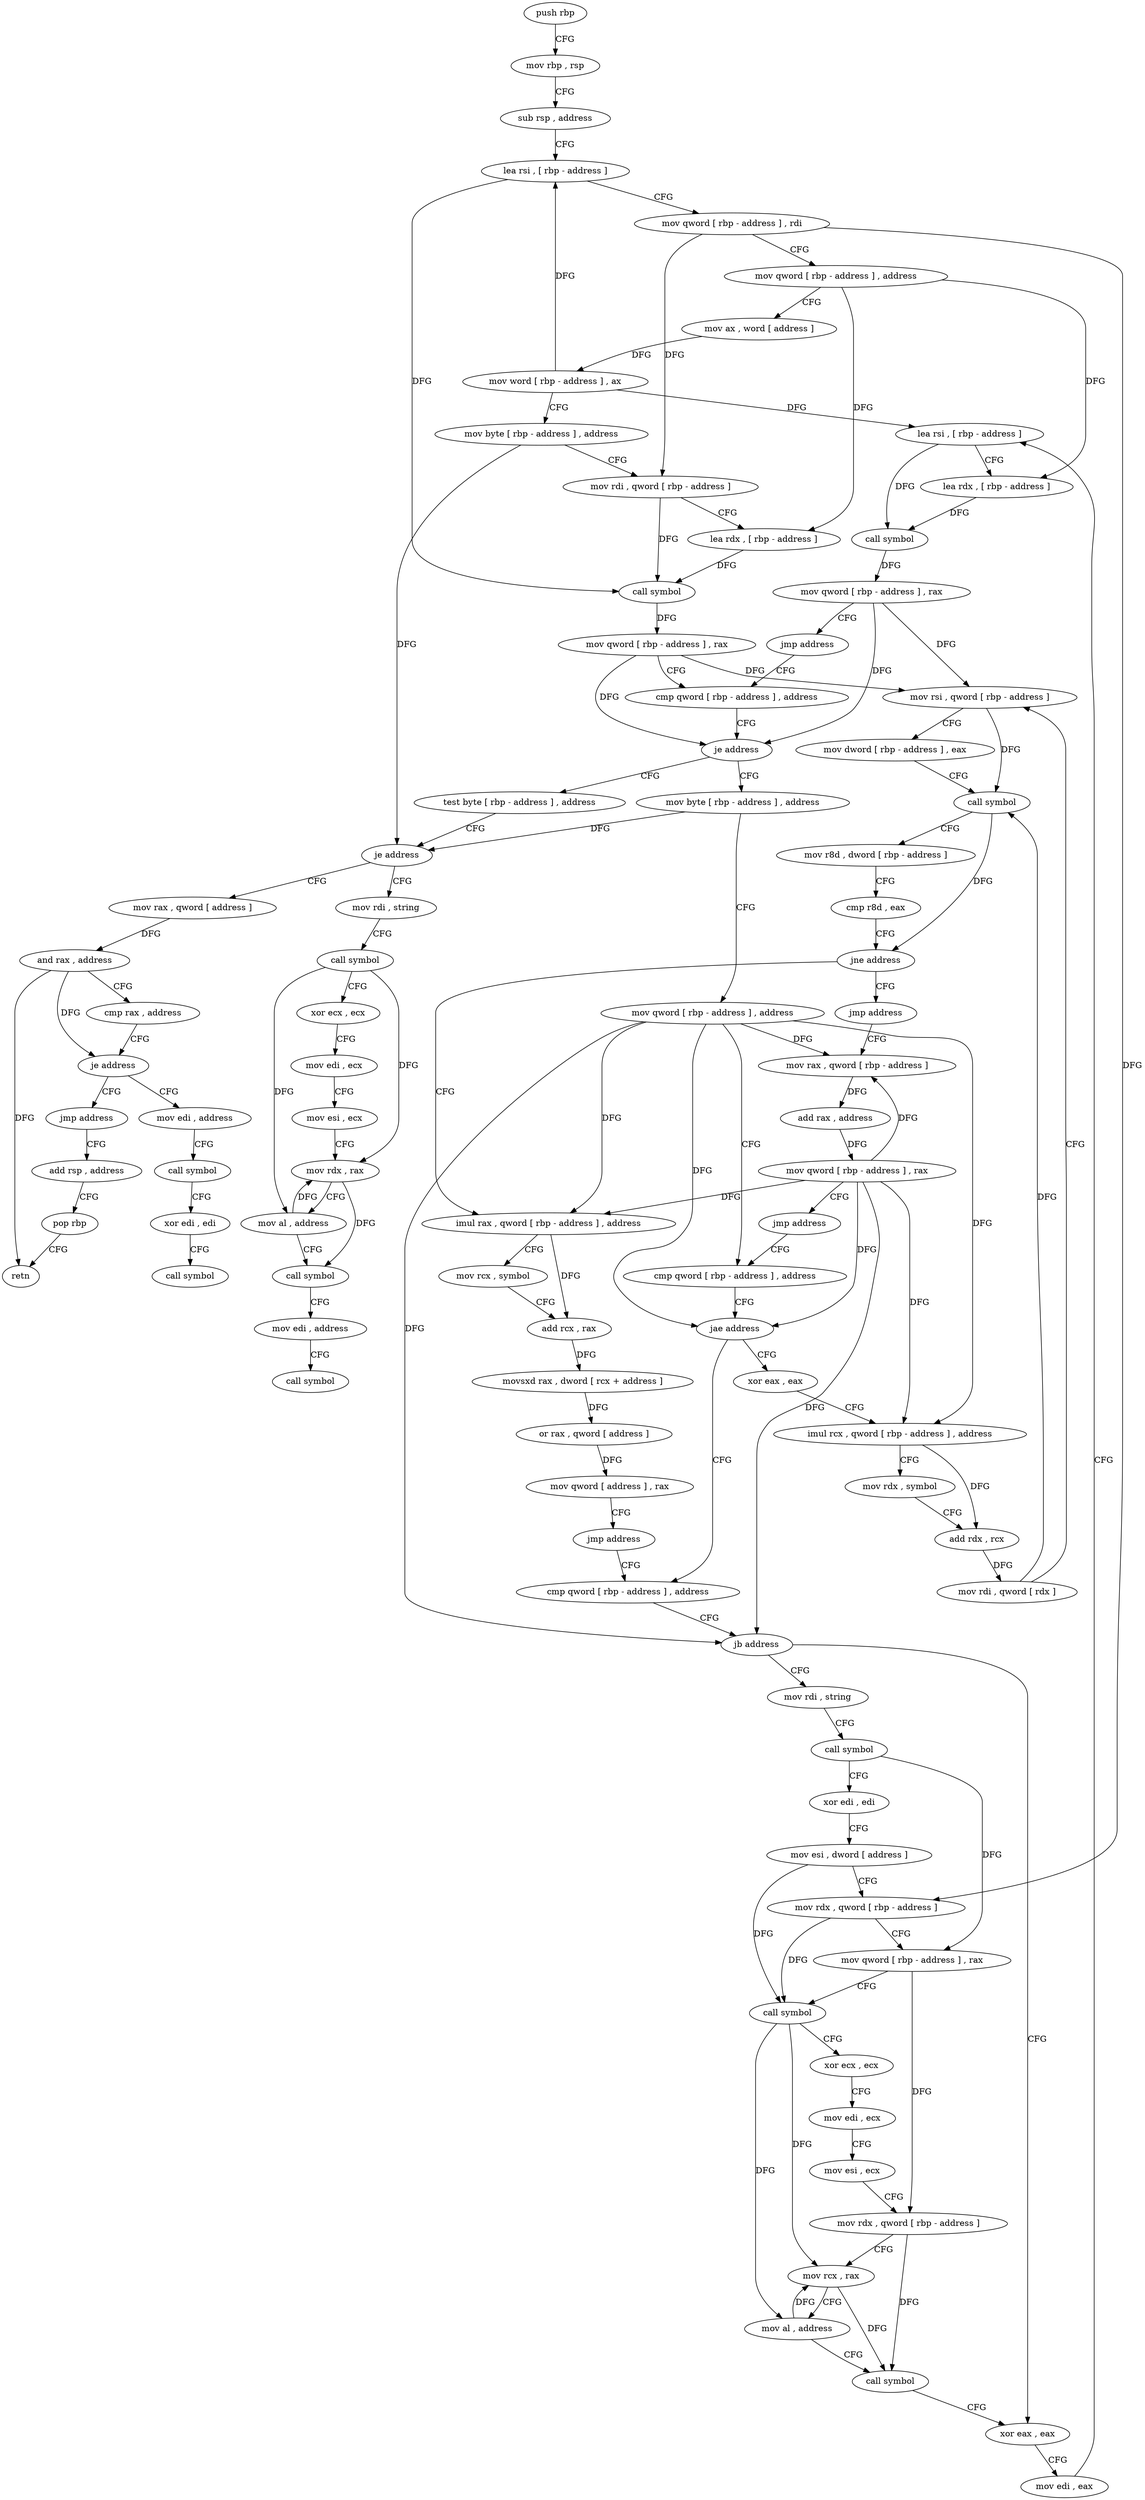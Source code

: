 digraph "func" {
"4247136" [label = "push rbp" ]
"4247137" [label = "mov rbp , rsp" ]
"4247140" [label = "sub rsp , address" ]
"4247144" [label = "lea rsi , [ rbp - address ]" ]
"4247148" [label = "mov qword [ rbp - address ] , rdi" ]
"4247152" [label = "mov qword [ rbp - address ] , address" ]
"4247160" [label = "mov ax , word [ address ]" ]
"4247168" [label = "mov word [ rbp - address ] , ax" ]
"4247172" [label = "mov byte [ rbp - address ] , address" ]
"4247176" [label = "mov rdi , qword [ rbp - address ]" ]
"4247180" [label = "lea rdx , [ rbp - address ]" ]
"4247184" [label = "call symbol" ]
"4247189" [label = "mov qword [ rbp - address ] , rax" ]
"4247193" [label = "cmp qword [ rbp - address ] , address" ]
"4247442" [label = "test byte [ rbp - address ] , address" ]
"4247446" [label = "je address" ]
"4247493" [label = "mov rax , qword [ address ]" ]
"4247452" [label = "mov rdi , string" ]
"4247204" [label = "mov byte [ rbp - address ] , address" ]
"4247208" [label = "mov qword [ rbp - address ] , address" ]
"4247216" [label = "cmp qword [ rbp - address ] , address" ]
"4247501" [label = "and rax , address" ]
"4247507" [label = "cmp rax , address" ]
"4247511" [label = "je address" ]
"4247534" [label = "jmp address" ]
"4247517" [label = "mov edi , address" ]
"4247462" [label = "call symbol" ]
"4247467" [label = "xor ecx , ecx" ]
"4247469" [label = "mov edi , ecx" ]
"4247471" [label = "mov esi , ecx" ]
"4247473" [label = "mov rdx , rax" ]
"4247476" [label = "mov al , address" ]
"4247478" [label = "call symbol" ]
"4247483" [label = "mov edi , address" ]
"4247488" [label = "call symbol" ]
"4247348" [label = "cmp qword [ rbp - address ] , address" ]
"4247353" [label = "jb address" ]
"4247416" [label = "xor eax , eax" ]
"4247359" [label = "mov rdi , string" ]
"4247227" [label = "xor eax , eax" ]
"4247229" [label = "imul rcx , qword [ rbp - address ] , address" ]
"4247237" [label = "mov rdx , symbol" ]
"4247247" [label = "add rdx , rcx" ]
"4247250" [label = "mov rdi , qword [ rdx ]" ]
"4247253" [label = "mov rsi , qword [ rbp - address ]" ]
"4247257" [label = "mov dword [ rbp - address ] , eax" ]
"4247260" [label = "call symbol" ]
"4247265" [label = "mov r8d , dword [ rbp - address ]" ]
"4247269" [label = "cmp r8d , eax" ]
"4247272" [label = "jne address" ]
"4247324" [label = "jmp address" ]
"4247278" [label = "imul rax , qword [ rbp - address ] , address" ]
"4247539" [label = "add rsp , address" ]
"4247522" [label = "call symbol" ]
"4247527" [label = "xor edi , edi" ]
"4247529" [label = "call symbol" ]
"4247418" [label = "mov edi , eax" ]
"4247420" [label = "lea rsi , [ rbp - address ]" ]
"4247424" [label = "lea rdx , [ rbp - address ]" ]
"4247428" [label = "call symbol" ]
"4247433" [label = "mov qword [ rbp - address ] , rax" ]
"4247437" [label = "jmp address" ]
"4247369" [label = "call symbol" ]
"4247374" [label = "xor edi , edi" ]
"4247376" [label = "mov esi , dword [ address ]" ]
"4247383" [label = "mov rdx , qword [ rbp - address ]" ]
"4247387" [label = "mov qword [ rbp - address ] , rax" ]
"4247391" [label = "call symbol" ]
"4247396" [label = "xor ecx , ecx" ]
"4247398" [label = "mov edi , ecx" ]
"4247400" [label = "mov esi , ecx" ]
"4247402" [label = "mov rdx , qword [ rbp - address ]" ]
"4247406" [label = "mov rcx , rax" ]
"4247409" [label = "mov al , address" ]
"4247411" [label = "call symbol" ]
"4247329" [label = "mov rax , qword [ rbp - address ]" ]
"4247286" [label = "mov rcx , symbol" ]
"4247296" [label = "add rcx , rax" ]
"4247299" [label = "movsxd rax , dword [ rcx + address ]" ]
"4247303" [label = "or rax , qword [ address ]" ]
"4247311" [label = "mov qword [ address ] , rax" ]
"4247319" [label = "jmp address" ]
"4247543" [label = "pop rbp" ]
"4247544" [label = "retn" ]
"4247198" [label = "je address" ]
"4247333" [label = "add rax , address" ]
"4247339" [label = "mov qword [ rbp - address ] , rax" ]
"4247343" [label = "jmp address" ]
"4247221" [label = "jae address" ]
"4247136" -> "4247137" [ label = "CFG" ]
"4247137" -> "4247140" [ label = "CFG" ]
"4247140" -> "4247144" [ label = "CFG" ]
"4247144" -> "4247148" [ label = "CFG" ]
"4247144" -> "4247184" [ label = "DFG" ]
"4247148" -> "4247152" [ label = "CFG" ]
"4247148" -> "4247176" [ label = "DFG" ]
"4247148" -> "4247383" [ label = "DFG" ]
"4247152" -> "4247160" [ label = "CFG" ]
"4247152" -> "4247180" [ label = "DFG" ]
"4247152" -> "4247424" [ label = "DFG" ]
"4247160" -> "4247168" [ label = "DFG" ]
"4247168" -> "4247172" [ label = "CFG" ]
"4247168" -> "4247144" [ label = "DFG" ]
"4247168" -> "4247420" [ label = "DFG" ]
"4247172" -> "4247176" [ label = "CFG" ]
"4247172" -> "4247446" [ label = "DFG" ]
"4247176" -> "4247180" [ label = "CFG" ]
"4247176" -> "4247184" [ label = "DFG" ]
"4247180" -> "4247184" [ label = "DFG" ]
"4247184" -> "4247189" [ label = "DFG" ]
"4247189" -> "4247193" [ label = "CFG" ]
"4247189" -> "4247198" [ label = "DFG" ]
"4247189" -> "4247253" [ label = "DFG" ]
"4247193" -> "4247198" [ label = "CFG" ]
"4247442" -> "4247446" [ label = "CFG" ]
"4247446" -> "4247493" [ label = "CFG" ]
"4247446" -> "4247452" [ label = "CFG" ]
"4247493" -> "4247501" [ label = "DFG" ]
"4247452" -> "4247462" [ label = "CFG" ]
"4247204" -> "4247208" [ label = "CFG" ]
"4247204" -> "4247446" [ label = "DFG" ]
"4247208" -> "4247216" [ label = "CFG" ]
"4247208" -> "4247221" [ label = "DFG" ]
"4247208" -> "4247353" [ label = "DFG" ]
"4247208" -> "4247229" [ label = "DFG" ]
"4247208" -> "4247278" [ label = "DFG" ]
"4247208" -> "4247329" [ label = "DFG" ]
"4247216" -> "4247221" [ label = "CFG" ]
"4247501" -> "4247507" [ label = "CFG" ]
"4247501" -> "4247511" [ label = "DFG" ]
"4247501" -> "4247544" [ label = "DFG" ]
"4247507" -> "4247511" [ label = "CFG" ]
"4247511" -> "4247534" [ label = "CFG" ]
"4247511" -> "4247517" [ label = "CFG" ]
"4247534" -> "4247539" [ label = "CFG" ]
"4247517" -> "4247522" [ label = "CFG" ]
"4247462" -> "4247467" [ label = "CFG" ]
"4247462" -> "4247473" [ label = "DFG" ]
"4247462" -> "4247476" [ label = "DFG" ]
"4247467" -> "4247469" [ label = "CFG" ]
"4247469" -> "4247471" [ label = "CFG" ]
"4247471" -> "4247473" [ label = "CFG" ]
"4247473" -> "4247476" [ label = "CFG" ]
"4247473" -> "4247478" [ label = "DFG" ]
"4247476" -> "4247478" [ label = "CFG" ]
"4247476" -> "4247473" [ label = "DFG" ]
"4247478" -> "4247483" [ label = "CFG" ]
"4247483" -> "4247488" [ label = "CFG" ]
"4247348" -> "4247353" [ label = "CFG" ]
"4247353" -> "4247416" [ label = "CFG" ]
"4247353" -> "4247359" [ label = "CFG" ]
"4247416" -> "4247418" [ label = "CFG" ]
"4247359" -> "4247369" [ label = "CFG" ]
"4247227" -> "4247229" [ label = "CFG" ]
"4247229" -> "4247237" [ label = "CFG" ]
"4247229" -> "4247247" [ label = "DFG" ]
"4247237" -> "4247247" [ label = "CFG" ]
"4247247" -> "4247250" [ label = "DFG" ]
"4247250" -> "4247253" [ label = "CFG" ]
"4247250" -> "4247260" [ label = "DFG" ]
"4247253" -> "4247257" [ label = "CFG" ]
"4247253" -> "4247260" [ label = "DFG" ]
"4247257" -> "4247260" [ label = "CFG" ]
"4247260" -> "4247265" [ label = "CFG" ]
"4247260" -> "4247272" [ label = "DFG" ]
"4247265" -> "4247269" [ label = "CFG" ]
"4247269" -> "4247272" [ label = "CFG" ]
"4247272" -> "4247324" [ label = "CFG" ]
"4247272" -> "4247278" [ label = "CFG" ]
"4247324" -> "4247329" [ label = "CFG" ]
"4247278" -> "4247286" [ label = "CFG" ]
"4247278" -> "4247296" [ label = "DFG" ]
"4247539" -> "4247543" [ label = "CFG" ]
"4247522" -> "4247527" [ label = "CFG" ]
"4247527" -> "4247529" [ label = "CFG" ]
"4247418" -> "4247420" [ label = "CFG" ]
"4247420" -> "4247424" [ label = "CFG" ]
"4247420" -> "4247428" [ label = "DFG" ]
"4247424" -> "4247428" [ label = "DFG" ]
"4247428" -> "4247433" [ label = "DFG" ]
"4247433" -> "4247437" [ label = "CFG" ]
"4247433" -> "4247198" [ label = "DFG" ]
"4247433" -> "4247253" [ label = "DFG" ]
"4247437" -> "4247193" [ label = "CFG" ]
"4247369" -> "4247374" [ label = "CFG" ]
"4247369" -> "4247387" [ label = "DFG" ]
"4247374" -> "4247376" [ label = "CFG" ]
"4247376" -> "4247383" [ label = "CFG" ]
"4247376" -> "4247391" [ label = "DFG" ]
"4247383" -> "4247387" [ label = "CFG" ]
"4247383" -> "4247391" [ label = "DFG" ]
"4247387" -> "4247391" [ label = "CFG" ]
"4247387" -> "4247402" [ label = "DFG" ]
"4247391" -> "4247396" [ label = "CFG" ]
"4247391" -> "4247406" [ label = "DFG" ]
"4247391" -> "4247409" [ label = "DFG" ]
"4247396" -> "4247398" [ label = "CFG" ]
"4247398" -> "4247400" [ label = "CFG" ]
"4247400" -> "4247402" [ label = "CFG" ]
"4247402" -> "4247406" [ label = "CFG" ]
"4247402" -> "4247411" [ label = "DFG" ]
"4247406" -> "4247409" [ label = "CFG" ]
"4247406" -> "4247411" [ label = "DFG" ]
"4247409" -> "4247411" [ label = "CFG" ]
"4247409" -> "4247406" [ label = "DFG" ]
"4247411" -> "4247416" [ label = "CFG" ]
"4247329" -> "4247333" [ label = "DFG" ]
"4247286" -> "4247296" [ label = "CFG" ]
"4247296" -> "4247299" [ label = "DFG" ]
"4247299" -> "4247303" [ label = "DFG" ]
"4247303" -> "4247311" [ label = "DFG" ]
"4247311" -> "4247319" [ label = "CFG" ]
"4247319" -> "4247348" [ label = "CFG" ]
"4247543" -> "4247544" [ label = "CFG" ]
"4247198" -> "4247442" [ label = "CFG" ]
"4247198" -> "4247204" [ label = "CFG" ]
"4247333" -> "4247339" [ label = "DFG" ]
"4247339" -> "4247343" [ label = "CFG" ]
"4247339" -> "4247221" [ label = "DFG" ]
"4247339" -> "4247353" [ label = "DFG" ]
"4247339" -> "4247229" [ label = "DFG" ]
"4247339" -> "4247278" [ label = "DFG" ]
"4247339" -> "4247329" [ label = "DFG" ]
"4247343" -> "4247216" [ label = "CFG" ]
"4247221" -> "4247348" [ label = "CFG" ]
"4247221" -> "4247227" [ label = "CFG" ]
}
